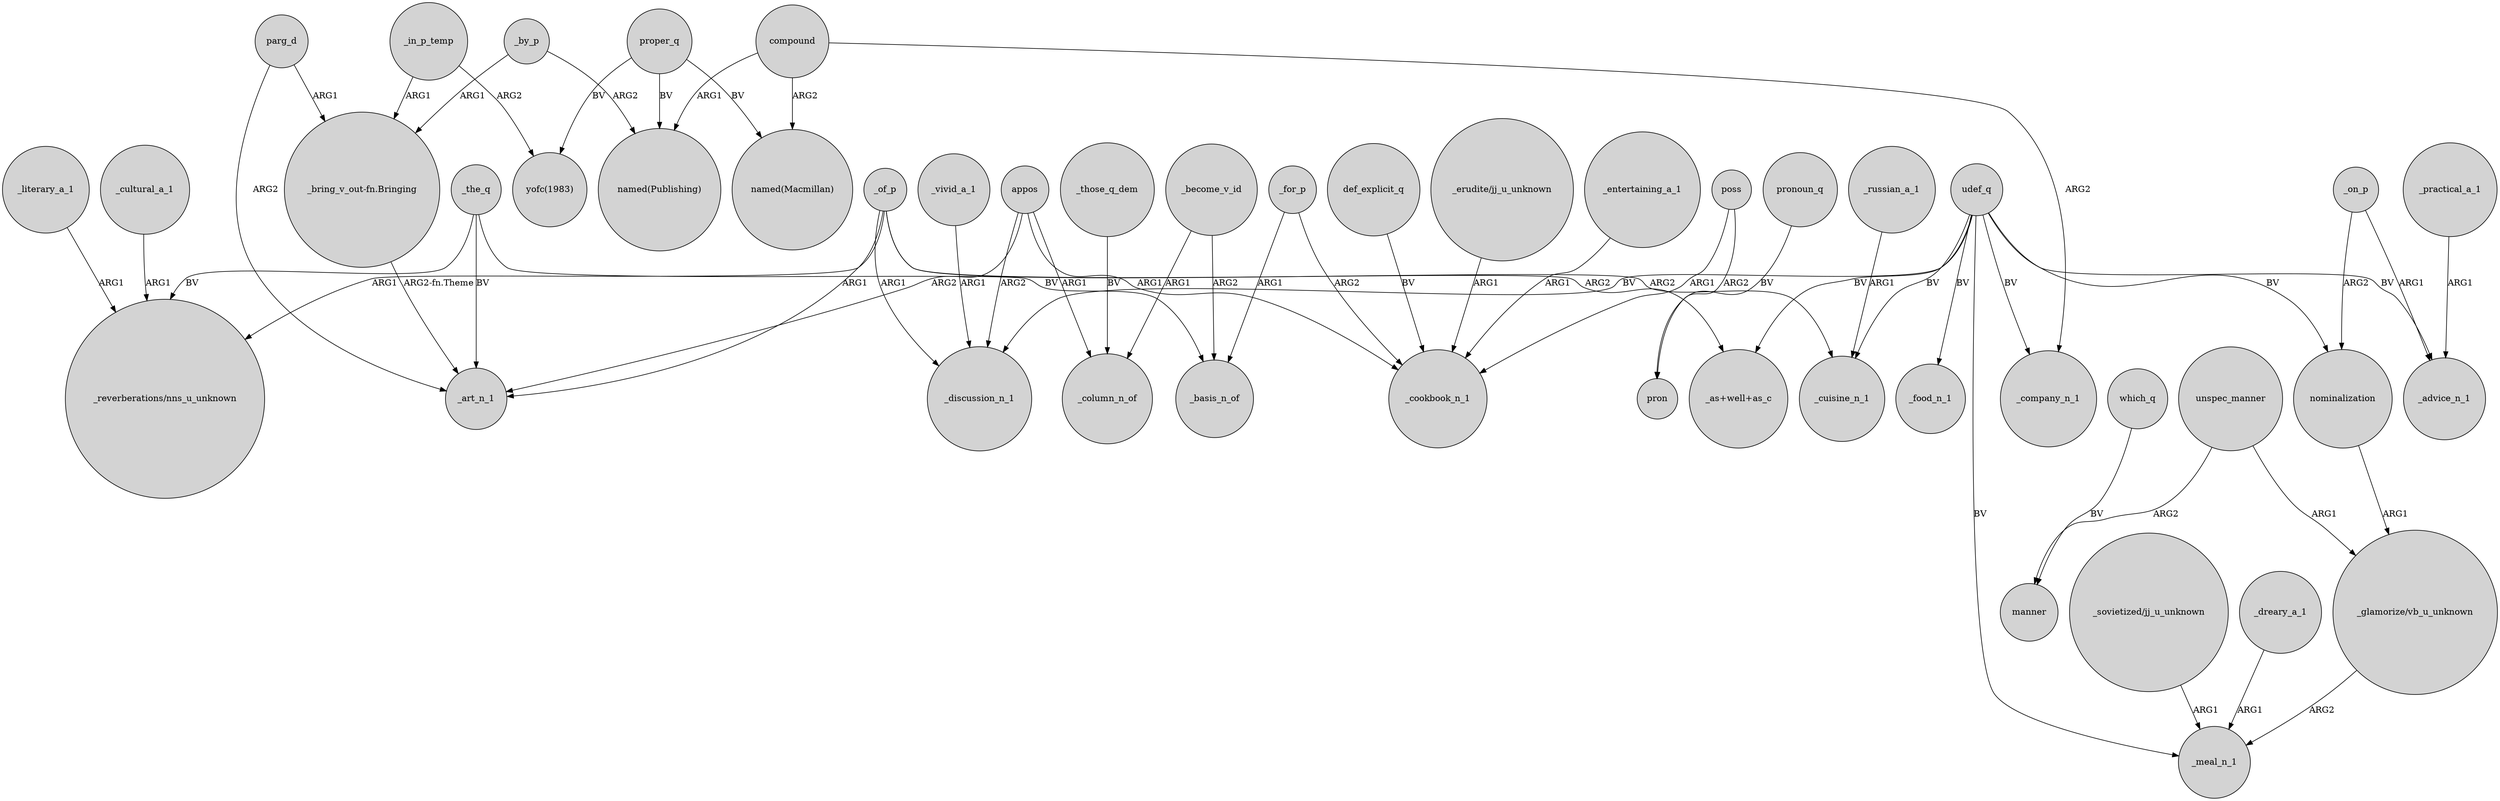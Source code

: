 digraph {
	node [shape=circle style=filled]
	_the_q -> _art_n_1 [label=BV]
	"_bring_v_out-fn.Bringing" -> _art_n_1 [label="ARG2-fn.Theme"]
	_of_p -> "_reverberations/nns_u_unknown" [label=ARG1]
	parg_d -> _art_n_1 [label=ARG2]
	_in_p_temp -> "_bring_v_out-fn.Bringing" [label=ARG1]
	udef_q -> "_as+well+as_c" [label=BV]
	nominalization -> "_glamorize/vb_u_unknown" [label=ARG1]
	appos -> _column_n_of [label=ARG1]
	poss -> pron [label=ARG2]
	"_sovietized/jj_u_unknown" -> _meal_n_1 [label=ARG1]
	udef_q -> _discussion_n_1 [label=BV]
	_the_q -> "_reverberations/nns_u_unknown" [label=BV]
	_vivid_a_1 -> _discussion_n_1 [label=ARG1]
	_on_p -> nominalization [label=ARG2]
	_literary_a_1 -> "_reverberations/nns_u_unknown" [label=ARG1]
	compound -> _company_n_1 [label=ARG2]
	poss -> _cookbook_n_1 [label=ARG1]
	"_erudite/jj_u_unknown" -> _cookbook_n_1 [label=ARG1]
	_for_p -> _basis_n_of [label=ARG1]
	_russian_a_1 -> _cuisine_n_1 [label=ARG1]
	udef_q -> _advice_n_1 [label=BV]
	which_q -> manner [label=BV]
	appos -> _cookbook_n_1 [label=ARG1]
	unspec_manner -> "_glamorize/vb_u_unknown" [label=ARG1]
	proper_q -> "yofc(1983)" [label=BV]
	udef_q -> _food_n_1 [label=BV]
	proper_q -> "named(Macmillan)" [label=BV]
	_of_p -> "_as+well+as_c" [label=ARG2]
	proper_q -> "named(Publishing)" [label=BV]
	_cultural_a_1 -> "_reverberations/nns_u_unknown" [label=ARG1]
	udef_q -> _meal_n_1 [label=BV]
	udef_q -> _cuisine_n_1 [label=BV]
	pronoun_q -> pron [label=BV]
	_entertaining_a_1 -> _cookbook_n_1 [label=ARG1]
	_those_q_dem -> _column_n_of [label=BV]
	_for_p -> _cookbook_n_1 [label=ARG2]
	appos -> _art_n_1 [label=ARG2]
	def_explicit_q -> _cookbook_n_1 [label=BV]
	_dreary_a_1 -> _meal_n_1 [label=ARG1]
	_become_v_id -> _basis_n_of [label=ARG2]
	_of_p -> _discussion_n_1 [label=ARG1]
	appos -> _discussion_n_1 [label=ARG2]
	compound -> "named(Publishing)" [label=ARG1]
	_become_v_id -> _column_n_of [label=ARG1]
	udef_q -> nominalization [label=BV]
	_of_p -> _cuisine_n_1 [label=ARG2]
	compound -> "named(Macmillan)" [label=ARG2]
	parg_d -> "_bring_v_out-fn.Bringing" [label=ARG1]
	"_glamorize/vb_u_unknown" -> _meal_n_1 [label=ARG2]
	_by_p -> "_bring_v_out-fn.Bringing" [label=ARG1]
	_by_p -> "named(Publishing)" [label=ARG2]
	unspec_manner -> manner [label=ARG2]
	_the_q -> _basis_n_of [label=BV]
	udef_q -> _company_n_1 [label=BV]
	_in_p_temp -> "yofc(1983)" [label=ARG2]
	_of_p -> _art_n_1 [label=ARG1]
	_practical_a_1 -> _advice_n_1 [label=ARG1]
	_on_p -> _advice_n_1 [label=ARG1]
}
